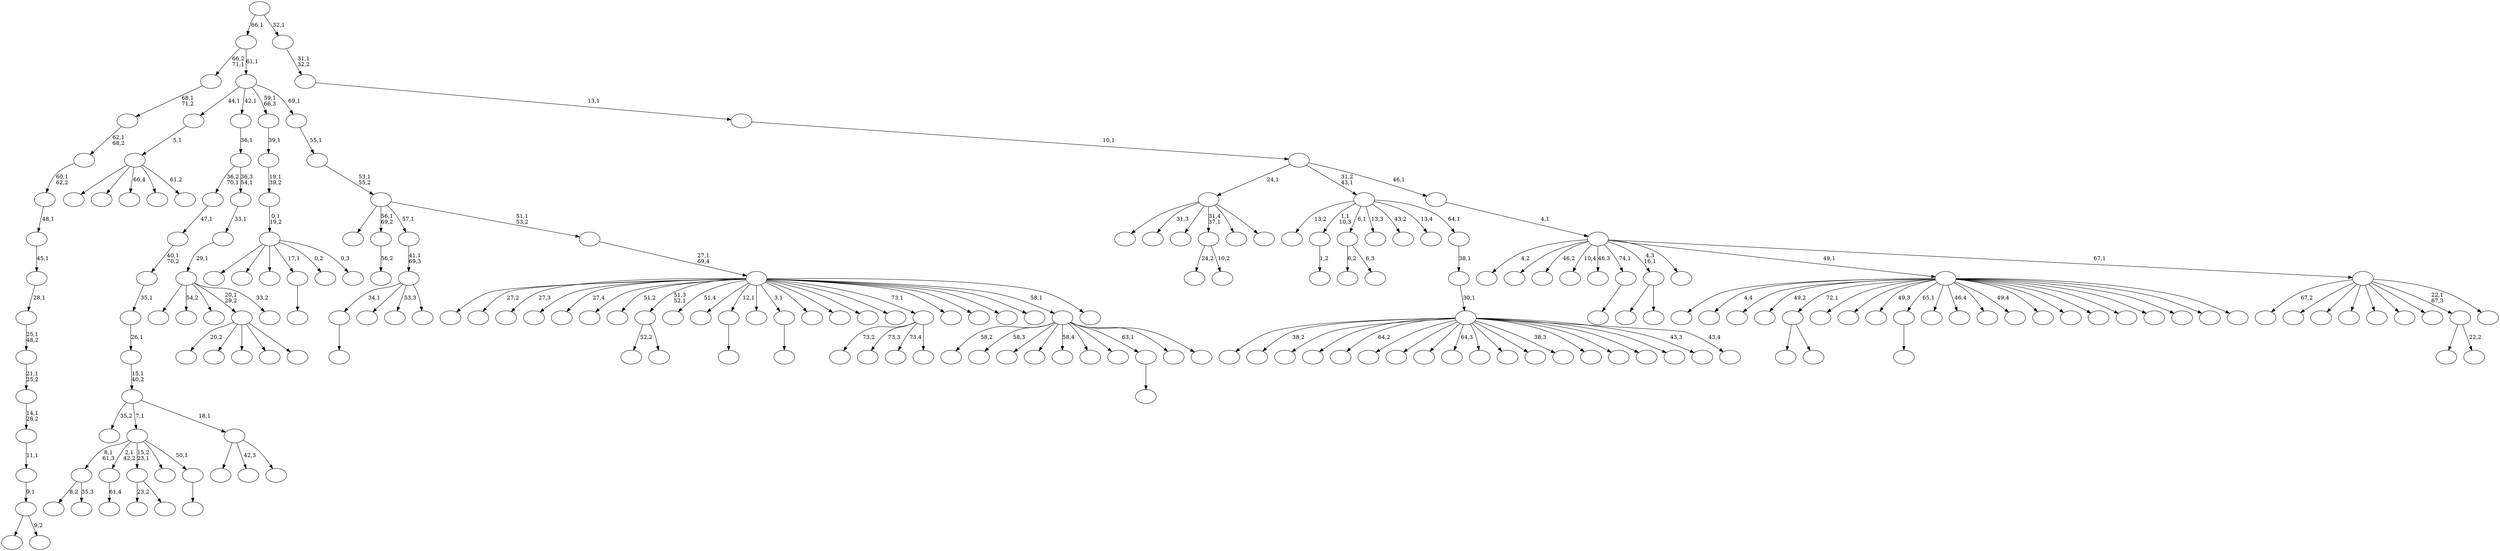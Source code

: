 digraph T {
	225 [label=""]
	224 [label=""]
	223 [label=""]
	222 [label=""]
	221 [label=""]
	220 [label=""]
	219 [label=""]
	218 [label=""]
	217 [label=""]
	216 [label=""]
	215 [label=""]
	214 [label=""]
	213 [label=""]
	212 [label=""]
	211 [label=""]
	210 [label=""]
	209 [label=""]
	208 [label=""]
	207 [label=""]
	206 [label=""]
	205 [label=""]
	204 [label=""]
	203 [label=""]
	202 [label=""]
	201 [label=""]
	200 [label=""]
	199 [label=""]
	198 [label=""]
	197 [label=""]
	196 [label=""]
	195 [label=""]
	194 [label=""]
	193 [label=""]
	192 [label=""]
	191 [label=""]
	190 [label=""]
	189 [label=""]
	188 [label=""]
	187 [label=""]
	186 [label=""]
	185 [label=""]
	184 [label=""]
	183 [label=""]
	182 [label=""]
	181 [label=""]
	180 [label=""]
	179 [label=""]
	178 [label=""]
	177 [label=""]
	176 [label=""]
	175 [label=""]
	174 [label=""]
	173 [label=""]
	172 [label=""]
	171 [label=""]
	170 [label=""]
	169 [label=""]
	168 [label=""]
	167 [label=""]
	166 [label=""]
	165 [label=""]
	164 [label=""]
	163 [label=""]
	162 [label=""]
	161 [label=""]
	160 [label=""]
	159 [label=""]
	158 [label=""]
	157 [label=""]
	156 [label=""]
	155 [label=""]
	154 [label=""]
	153 [label=""]
	152 [label=""]
	151 [label=""]
	150 [label=""]
	149 [label=""]
	148 [label=""]
	147 [label=""]
	146 [label=""]
	145 [label=""]
	144 [label=""]
	143 [label=""]
	142 [label=""]
	141 [label=""]
	140 [label=""]
	139 [label=""]
	138 [label=""]
	137 [label=""]
	136 [label=""]
	135 [label=""]
	134 [label=""]
	133 [label=""]
	132 [label=""]
	131 [label=""]
	130 [label=""]
	129 [label=""]
	128 [label=""]
	127 [label=""]
	126 [label=""]
	125 [label=""]
	124 [label=""]
	123 [label=""]
	122 [label=""]
	121 [label=""]
	120 [label=""]
	119 [label=""]
	118 [label=""]
	117 [label=""]
	116 [label=""]
	115 [label=""]
	114 [label=""]
	113 [label=""]
	112 [label=""]
	111 [label=""]
	110 [label=""]
	109 [label=""]
	108 [label=""]
	107 [label=""]
	106 [label=""]
	105 [label=""]
	104 [label=""]
	103 [label=""]
	102 [label=""]
	101 [label=""]
	100 [label=""]
	99 [label=""]
	98 [label=""]
	97 [label=""]
	96 [label=""]
	95 [label=""]
	94 [label=""]
	93 [label=""]
	92 [label=""]
	91 [label=""]
	90 [label=""]
	89 [label=""]
	88 [label=""]
	87 [label=""]
	86 [label=""]
	85 [label=""]
	84 [label=""]
	83 [label=""]
	82 [label=""]
	81 [label=""]
	80 [label=""]
	79 [label=""]
	78 [label=""]
	77 [label=""]
	76 [label=""]
	75 [label=""]
	74 [label=""]
	73 [label=""]
	72 [label=""]
	71 [label=""]
	70 [label=""]
	69 [label=""]
	68 [label=""]
	67 [label=""]
	66 [label=""]
	65 [label=""]
	64 [label=""]
	63 [label=""]
	62 [label=""]
	61 [label=""]
	60 [label=""]
	59 [label=""]
	58 [label=""]
	57 [label=""]
	56 [label=""]
	55 [label=""]
	54 [label=""]
	53 [label=""]
	52 [label=""]
	51 [label=""]
	50 [label=""]
	49 [label=""]
	48 [label=""]
	47 [label=""]
	46 [label=""]
	45 [label=""]
	44 [label=""]
	43 [label=""]
	42 [label=""]
	41 [label=""]
	40 [label=""]
	39 [label=""]
	38 [label=""]
	37 [label=""]
	36 [label=""]
	35 [label=""]
	34 [label=""]
	33 [label=""]
	32 [label=""]
	31 [label=""]
	30 [label=""]
	29 [label=""]
	28 [label=""]
	27 [label=""]
	26 [label=""]
	25 [label=""]
	24 [label=""]
	23 [label=""]
	22 [label=""]
	21 [label=""]
	20 [label=""]
	19 [label=""]
	18 [label=""]
	17 [label=""]
	16 [label=""]
	15 [label=""]
	14 [label=""]
	13 [label=""]
	12 [label=""]
	11 [label=""]
	10 [label=""]
	9 [label=""]
	8 [label=""]
	7 [label=""]
	6 [label=""]
	5 [label=""]
	4 [label=""]
	3 [label=""]
	2 [label=""]
	1 [label=""]
	0 [label=""]
	218 -> 222 [label="8,2"]
	218 -> 219 [label="35,3"]
	192 -> 195 [label=""]
	192 -> 193 [label=""]
	189 -> 190 [label="56,2"]
	181 -> 182 [label="61,4"]
	175 -> 176 [label="1,2"]
	172 -> 188 [label="6,2"]
	172 -> 173 [label="6,3"]
	168 -> 201 [label="23,2"]
	168 -> 169 [label=""]
	165 -> 166 [label=""]
	156 -> 157 [label=""]
	145 -> 178 [label="52,2"]
	145 -> 146 [label=""]
	134 -> 135 [label=""]
	133 -> 218 [label="8,1\n61,3"]
	133 -> 181 [label="2,1\n42,2"]
	133 -> 168 [label="15,2\n23,1"]
	133 -> 155 [label=""]
	133 -> 134 [label="50,1"]
	124 -> 125 [label=""]
	121 -> 156 [label="34,1"]
	121 -> 152 [label=""]
	121 -> 136 [label="53,3"]
	121 -> 122 [label=""]
	120 -> 121 [label="41,1\n69,3"]
	114 -> 209 [label=""]
	114 -> 115 [label="9,2"]
	113 -> 114 [label="9,1"]
	112 -> 113 [label="11,1"]
	111 -> 112 [label="14,1\n28,2"]
	110 -> 111 [label="21,1\n25,2"]
	109 -> 110 [label="25,1\n48,2"]
	108 -> 109 [label="28,1"]
	107 -> 108 [label="45,1"]
	106 -> 107 [label="48,1"]
	105 -> 106 [label="60,1\n62,2"]
	104 -> 105 [label="62,1\n68,2"]
	103 -> 104 [label="68,1\n71,2"]
	100 -> 101 [label=""]
	93 -> 94 [label=""]
	91 -> 203 [label=""]
	91 -> 148 [label=""]
	91 -> 131 [label="66,4"]
	91 -> 126 [label=""]
	91 -> 92 [label="61,2"]
	90 -> 91 [label="5,1"]
	88 -> 147 [label="24,2"]
	88 -> 89 [label="10,2"]
	78 -> 223 [label=""]
	78 -> 139 [label="42,3"]
	78 -> 79 [label=""]
	77 -> 216 [label="35,2"]
	77 -> 133 [label="7,1"]
	77 -> 78 [label="18,1"]
	76 -> 77 [label="15,1\n40,2"]
	75 -> 76 [label="26,1"]
	74 -> 75 [label="35,1"]
	73 -> 74 [label="40,1\n70,2"]
	72 -> 73 [label="47,1"]
	70 -> 87 [label=""]
	70 -> 71 [label="22,2"]
	64 -> 65 [label=""]
	60 -> 161 [label="20,2"]
	60 -> 144 [label=""]
	60 -> 123 [label=""]
	60 -> 83 [label=""]
	60 -> 61 [label=""]
	57 -> 199 [label="73,2"]
	57 -> 198 [label="73,3"]
	57 -> 187 [label="73,4"]
	57 -> 58 [label=""]
	49 -> 204 [label=""]
	49 -> 149 [label="54,2"]
	49 -> 69 [label=""]
	49 -> 60 [label="20,1\n29,2"]
	49 -> 50 [label="33,2"]
	48 -> 49 [label="29,1"]
	47 -> 48 [label="33,1"]
	46 -> 72 [label="36,2\n70,1"]
	46 -> 47 [label="36,3\n54,1"]
	45 -> 46 [label="36,1"]
	41 -> 42 [label=""]
	38 -> 63 [label=""]
	38 -> 39 [label=""]
	33 -> 220 [label=""]
	33 -> 213 [label="4,4"]
	33 -> 211 [label=""]
	33 -> 196 [label="49,2"]
	33 -> 192 [label="72,1"]
	33 -> 184 [label=""]
	33 -> 170 [label=""]
	33 -> 167 [label="49,3"]
	33 -> 165 [label="65,1"]
	33 -> 164 [label=""]
	33 -> 163 [label="46,4"]
	33 -> 162 [label=""]
	33 -> 150 [label="49,4"]
	33 -> 143 [label=""]
	33 -> 137 [label=""]
	33 -> 86 [label=""]
	33 -> 85 [label=""]
	33 -> 66 [label=""]
	33 -> 54 [label=""]
	33 -> 51 [label=""]
	33 -> 34 [label=""]
	30 -> 202 [label=""]
	30 -> 185 [label="31,3"]
	30 -> 141 [label=""]
	30 -> 88 [label="31,4\n37,1"]
	30 -> 52 [label=""]
	30 -> 31 [label=""]
	28 -> 206 [label="58,2"]
	28 -> 159 [label="58,3"]
	28 -> 142 [label=""]
	28 -> 140 [label=""]
	28 -> 118 [label="58,4"]
	28 -> 99 [label=""]
	28 -> 44 [label=""]
	28 -> 41 [label="63,1"]
	28 -> 40 [label=""]
	28 -> 29 [label=""]
	26 -> 200 [label=""]
	26 -> 132 [label=""]
	26 -> 116 [label=""]
	26 -> 93 [label="17,1"]
	26 -> 32 [label="0,2"]
	26 -> 27 [label="0,3"]
	25 -> 26 [label="0,1\n19,2"]
	24 -> 25 [label="19,1\n39,2"]
	23 -> 24 [label="39,1"]
	21 -> 224 [label=""]
	21 -> 214 [label="27,2"]
	21 -> 208 [label="27,3"]
	21 -> 205 [label=""]
	21 -> 194 [label="27,4"]
	21 -> 191 [label=""]
	21 -> 179 [label="51,2"]
	21 -> 145 [label="51,3\n52,1"]
	21 -> 138 [label="51,4"]
	21 -> 128 [label=""]
	21 -> 124 [label="12,1"]
	21 -> 117 [label=""]
	21 -> 100 [label="3,1"]
	21 -> 84 [label=""]
	21 -> 80 [label=""]
	21 -> 62 [label=""]
	21 -> 59 [label=""]
	21 -> 57 [label="73,1"]
	21 -> 56 [label=""]
	21 -> 53 [label=""]
	21 -> 43 [label=""]
	21 -> 35 [label=""]
	21 -> 28 [label="58,1"]
	21 -> 22 [label=""]
	20 -> 21 [label="27,1\n69,4"]
	19 -> 197 [label=""]
	19 -> 189 [label="56,1\n69,2"]
	19 -> 120 [label="57,1"]
	19 -> 20 [label="51,1\n53,2"]
	18 -> 19 [label="53,1\n55,2"]
	17 -> 18 [label="55,1"]
	16 -> 90 [label="44,1"]
	16 -> 45 [label="42,1"]
	16 -> 23 [label="59,1\n66,3"]
	16 -> 17 [label="69,1"]
	15 -> 103 [label="66,2\n71,1"]
	15 -> 16 [label="61,1"]
	12 -> 221 [label=""]
	12 -> 217 [label="38,2"]
	12 -> 212 [label=""]
	12 -> 210 [label=""]
	12 -> 183 [label="64,2"]
	12 -> 174 [label=""]
	12 -> 171 [label=""]
	12 -> 151 [label=""]
	12 -> 119 [label="64,3"]
	12 -> 98 [label=""]
	12 -> 97 [label=""]
	12 -> 96 [label=""]
	12 -> 82 [label="38,3"]
	12 -> 81 [label=""]
	12 -> 68 [label=""]
	12 -> 67 [label=""]
	12 -> 55 [label=""]
	12 -> 14 [label="43,3"]
	12 -> 13 [label="43,4"]
	11 -> 12 [label="30,1"]
	10 -> 11 [label="38,1"]
	9 -> 215 [label="13,2"]
	9 -> 175 [label="1,1\n10,3"]
	9 -> 172 [label="6,1"]
	9 -> 160 [label="13,3"]
	9 -> 95 [label="43,2"]
	9 -> 37 [label="13,4"]
	9 -> 10 [label="64,1"]
	7 -> 225 [label="67,2"]
	7 -> 186 [label=""]
	7 -> 177 [label=""]
	7 -> 158 [label=""]
	7 -> 154 [label=""]
	7 -> 130 [label=""]
	7 -> 127 [label=""]
	7 -> 70 [label="22,1\n67,3"]
	7 -> 8 [label=""]
	6 -> 207 [label="4,2"]
	6 -> 180 [label=""]
	6 -> 153 [label="46,2"]
	6 -> 129 [label="10,4"]
	6 -> 102 [label="46,3"]
	6 -> 64 [label="74,1"]
	6 -> 38 [label="4,3\n16,1"]
	6 -> 36 [label=""]
	6 -> 33 [label="49,1"]
	6 -> 7 [label="67,1"]
	5 -> 6 [label="4,1"]
	4 -> 30 [label="24,1"]
	4 -> 9 [label="31,2\n43,1"]
	4 -> 5 [label="46,1"]
	3 -> 4 [label="10,1"]
	2 -> 3 [label="13,1"]
	1 -> 2 [label="31,1\n32,2"]
	0 -> 15 [label="66,1"]
	0 -> 1 [label="32,1"]
}
